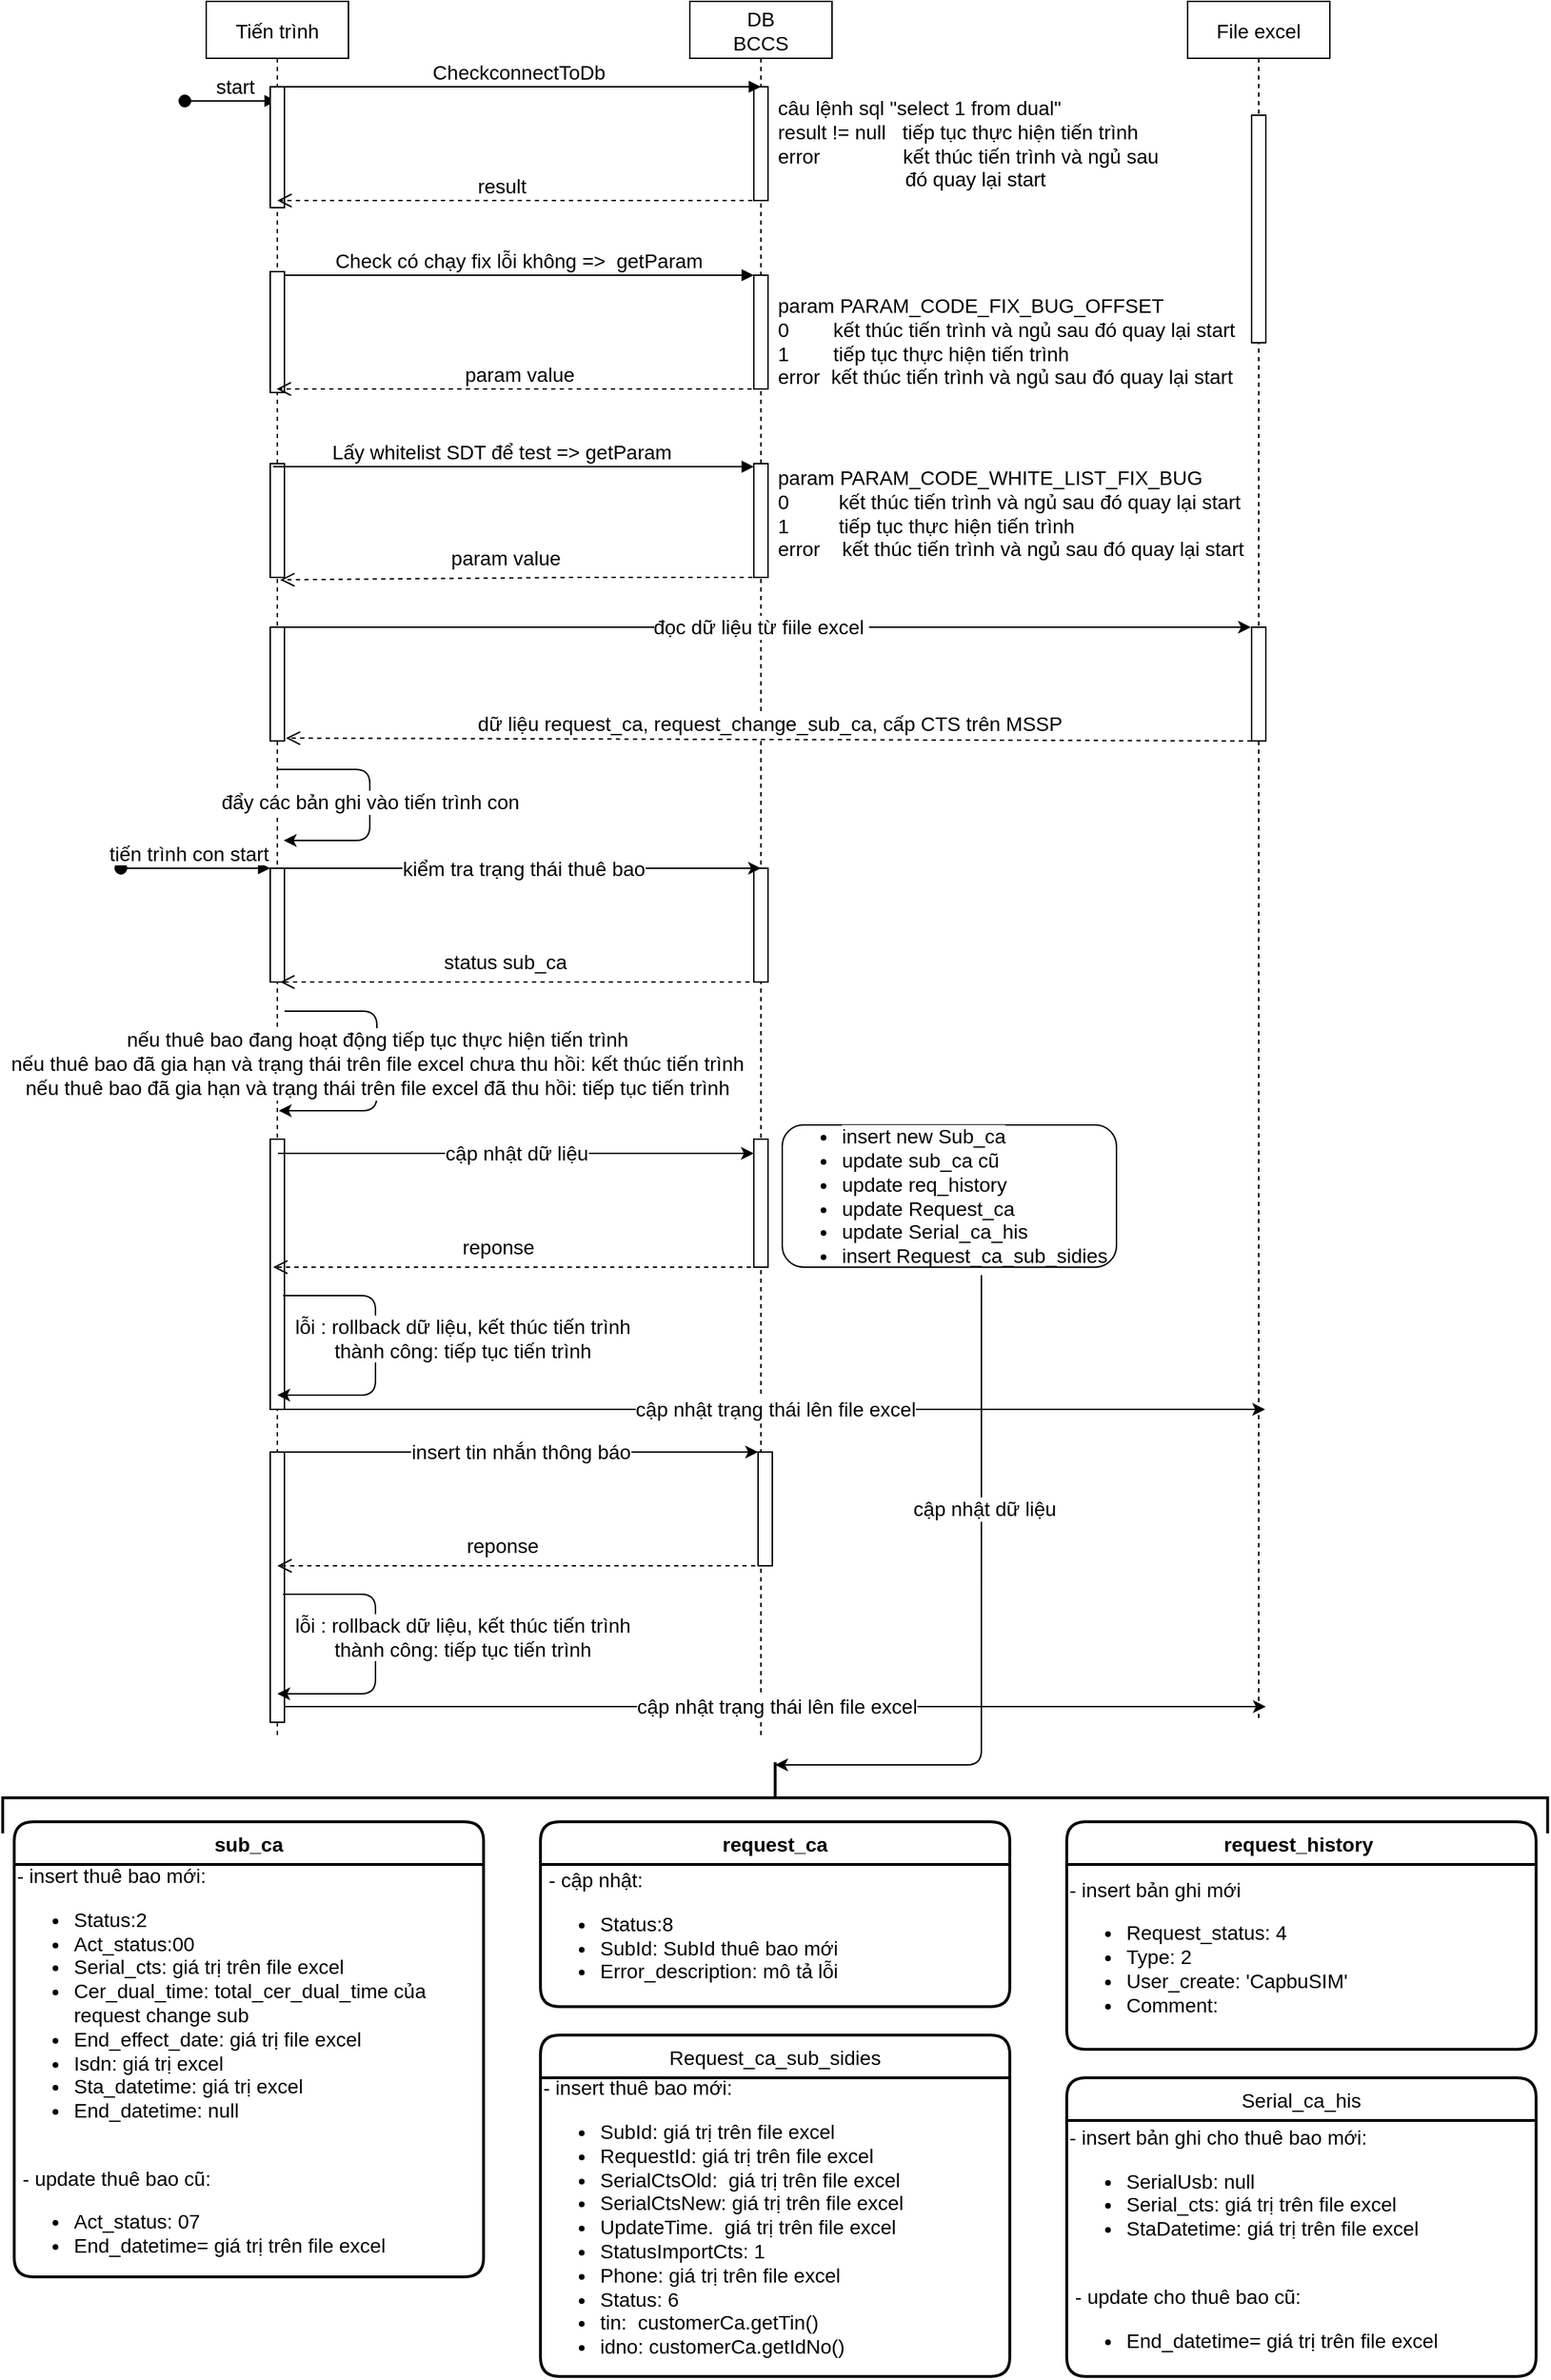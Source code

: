 <mxfile version="13.5.9" type="github">
  <diagram id="kgpKYQtTHZ0yAKxKKP6v" name="Page-1">
    <mxGraphModel dx="2347" dy="836" grid="1" gridSize="10" guides="1" tooltips="1" connect="1" arrows="1" fold="1" page="1" pageScale="1" pageWidth="850" pageHeight="1100" math="0" shadow="0">
      <root>
        <mxCell id="0" />
        <mxCell id="1" parent="0" />
        <mxCell id="3nuBFxr9cyL0pnOWT2aG-1" value="Tiến trình" style="shape=umlLifeline;perimeter=lifelinePerimeter;container=1;collapsible=0;recursiveResize=0;rounded=0;shadow=0;strokeWidth=1;fontSize=14;" parent="1" vertex="1">
          <mxGeometry y="80" width="100" height="1220" as="geometry" />
        </mxCell>
        <mxCell id="3nuBFxr9cyL0pnOWT2aG-2" value="" style="points=[];perimeter=orthogonalPerimeter;rounded=0;shadow=0;strokeWidth=1;fontSize=14;" parent="3nuBFxr9cyL0pnOWT2aG-1" vertex="1">
          <mxGeometry x="45" y="190" width="10" height="85" as="geometry" />
        </mxCell>
        <mxCell id="3nuBFxr9cyL0pnOWT2aG-3" value="start " style="verticalAlign=bottom;startArrow=oval;endArrow=block;startSize=8;shadow=0;strokeWidth=1;fontSize=14;" parent="3nuBFxr9cyL0pnOWT2aG-1" target="3nuBFxr9cyL0pnOWT2aG-1" edge="1">
          <mxGeometry x="0.167" relative="1" as="geometry">
            <mxPoint x="-15" y="70" as="sourcePoint" />
            <mxPoint as="offset" />
          </mxGeometry>
        </mxCell>
        <mxCell id="3nuBFxr9cyL0pnOWT2aG-4" value="" style="points=[];perimeter=orthogonalPerimeter;rounded=0;shadow=0;strokeWidth=1;fontSize=14;" parent="3nuBFxr9cyL0pnOWT2aG-1" vertex="1">
          <mxGeometry x="45" y="440" width="10" height="80" as="geometry" />
        </mxCell>
        <mxCell id="zwl1kb8XWR0ilbOw2src-7" value="" style="points=[];perimeter=orthogonalPerimeter;rounded=0;shadow=0;strokeWidth=1;fontSize=14;" parent="3nuBFxr9cyL0pnOWT2aG-1" vertex="1">
          <mxGeometry x="45" y="325" width="10" height="80" as="geometry" />
        </mxCell>
        <mxCell id="zwl1kb8XWR0ilbOw2src-13" value="" style="points=[];perimeter=orthogonalPerimeter;rounded=0;shadow=0;strokeWidth=1;fontSize=14;" parent="3nuBFxr9cyL0pnOWT2aG-1" vertex="1">
          <mxGeometry x="45" y="60" width="10" height="85" as="geometry" />
        </mxCell>
        <mxCell id="qP7RfjjSuJHUTKs1OxjB-11" value="" style="points=[];perimeter=orthogonalPerimeter;rounded=0;shadow=0;strokeWidth=1;fontSize=14;" parent="3nuBFxr9cyL0pnOWT2aG-1" vertex="1">
          <mxGeometry x="45" y="609.5" width="10" height="80" as="geometry" />
        </mxCell>
        <mxCell id="qP7RfjjSuJHUTKs1OxjB-17" value="" style="points=[];perimeter=orthogonalPerimeter;rounded=0;shadow=0;strokeWidth=1;fontSize=14;" parent="3nuBFxr9cyL0pnOWT2aG-1" vertex="1">
          <mxGeometry x="45" y="800" width="10" height="190" as="geometry" />
        </mxCell>
        <mxCell id="qP7RfjjSuJHUTKs1OxjB-28" value="" style="points=[];perimeter=orthogonalPerimeter;rounded=0;shadow=0;strokeWidth=1;fontSize=14;" parent="3nuBFxr9cyL0pnOWT2aG-1" vertex="1">
          <mxGeometry x="45" y="1020" width="10" height="190" as="geometry" />
        </mxCell>
        <mxCell id="3nuBFxr9cyL0pnOWT2aG-5" value="DB &#xa;BCCS" style="shape=umlLifeline;perimeter=lifelinePerimeter;container=1;collapsible=0;recursiveResize=0;rounded=0;shadow=0;strokeWidth=1;fontSize=14;" parent="1" vertex="1">
          <mxGeometry x="340" y="80" width="100" height="1220" as="geometry" />
        </mxCell>
        <mxCell id="3nuBFxr9cyL0pnOWT2aG-6" value="" style="points=[];perimeter=orthogonalPerimeter;rounded=0;shadow=0;strokeWidth=1;fontSize=14;" parent="3nuBFxr9cyL0pnOWT2aG-5" vertex="1">
          <mxGeometry x="45" y="192.5" width="10" height="80" as="geometry" />
        </mxCell>
        <mxCell id="zwl1kb8XWR0ilbOw2src-9" value="" style="points=[];perimeter=orthogonalPerimeter;rounded=0;shadow=0;strokeWidth=1;fontSize=14;" parent="3nuBFxr9cyL0pnOWT2aG-5" vertex="1">
          <mxGeometry x="45" y="325" width="10" height="80" as="geometry" />
        </mxCell>
        <mxCell id="zwl1kb8XWR0ilbOw2src-14" value="" style="points=[];perimeter=orthogonalPerimeter;rounded=0;shadow=0;strokeWidth=1;fontSize=14;" parent="3nuBFxr9cyL0pnOWT2aG-5" vertex="1">
          <mxGeometry x="45" y="60" width="10" height="80" as="geometry" />
        </mxCell>
        <mxCell id="qP7RfjjSuJHUTKs1OxjB-9" value="" style="points=[];perimeter=orthogonalPerimeter;rounded=0;shadow=0;strokeWidth=1;fontSize=14;" parent="3nuBFxr9cyL0pnOWT2aG-5" vertex="1">
          <mxGeometry x="45" y="609.5" width="10" height="80" as="geometry" />
        </mxCell>
        <mxCell id="qP7RfjjSuJHUTKs1OxjB-18" value="" style="points=[];perimeter=orthogonalPerimeter;rounded=0;shadow=0;strokeWidth=1;fontSize=14;" parent="3nuBFxr9cyL0pnOWT2aG-5" vertex="1">
          <mxGeometry x="45" y="800" width="10" height="90" as="geometry" />
        </mxCell>
        <mxCell id="qP7RfjjSuJHUTKs1OxjB-24" value="" style="points=[];perimeter=orthogonalPerimeter;rounded=0;shadow=0;strokeWidth=1;fontSize=14;" parent="3nuBFxr9cyL0pnOWT2aG-5" vertex="1">
          <mxGeometry x="48" y="1020" width="10" height="80" as="geometry" />
        </mxCell>
        <mxCell id="3nuBFxr9cyL0pnOWT2aG-7" value="param value" style="verticalAlign=bottom;endArrow=open;dashed=1;endSize=8;shadow=0;strokeWidth=1;fontSize=14;" parent="1" edge="1">
          <mxGeometry x="-0.006" relative="1" as="geometry">
            <mxPoint x="49.5" y="352.5" as="targetPoint" />
            <mxPoint x="389.5" y="352.5" as="sourcePoint" />
            <Array as="points">
              <mxPoint x="260" y="352.5" />
            </Array>
            <mxPoint as="offset" />
          </mxGeometry>
        </mxCell>
        <mxCell id="3nuBFxr9cyL0pnOWT2aG-8" value="Check có chạy fix lỗi không =&gt;  getParam" style="verticalAlign=bottom;endArrow=block;entryX=0;entryY=0;shadow=0;strokeWidth=1;fontSize=14;" parent="1" source="3nuBFxr9cyL0pnOWT2aG-2" target="3nuBFxr9cyL0pnOWT2aG-6" edge="1">
          <mxGeometry relative="1" as="geometry">
            <mxPoint x="275" y="282.5" as="sourcePoint" />
            <mxPoint as="offset" />
          </mxGeometry>
        </mxCell>
        <mxCell id="zwl1kb8XWR0ilbOw2src-1" value="File excel" style="shape=umlLifeline;perimeter=lifelinePerimeter;container=1;collapsible=0;recursiveResize=0;rounded=0;shadow=0;strokeWidth=1;fontSize=14;" parent="1" vertex="1">
          <mxGeometry x="690" y="80" width="100" height="1210" as="geometry" />
        </mxCell>
        <mxCell id="zwl1kb8XWR0ilbOw2src-2" value="" style="points=[];perimeter=orthogonalPerimeter;rounded=0;shadow=0;strokeWidth=1;fontSize=14;" parent="zwl1kb8XWR0ilbOw2src-1" vertex="1">
          <mxGeometry x="45" y="80" width="10" height="160" as="geometry" />
        </mxCell>
        <mxCell id="zwl1kb8XWR0ilbOw2src-6" value="&lt;div&gt;param&amp;nbsp;PARAM_CODE_FIX_BUG_OFFSET&amp;nbsp;&amp;nbsp;&lt;/div&gt;0&amp;nbsp; &amp;nbsp; &amp;nbsp; &amp;nbsp; kết thúc tiến trình và ngủ sau đó quay lại start&lt;div style=&quot;font-size: 14px&quot;&gt;1&amp;nbsp; &amp;nbsp; &amp;nbsp; &amp;nbsp; tiếp tục thực hiện tiến trình&lt;/div&gt;error&amp;nbsp; kết thúc tiến trình và ngủ sau đó quay lại start" style="text;html=1;strokeColor=none;fillColor=none;align=left;verticalAlign=middle;whiteSpace=wrap;rounded=0;fontSize=14;" parent="1" vertex="1">
          <mxGeometry x="400" y="287.5" width="330" height="62.5" as="geometry" />
        </mxCell>
        <mxCell id="zwl1kb8XWR0ilbOw2src-8" value="Lấy whitelist SDT để test =&gt; getParam" style="verticalAlign=bottom;endArrow=block;shadow=0;strokeWidth=1;exitX=0.47;exitY=0.312;exitDx=0;exitDy=0;exitPerimeter=0;fontSize=14;" parent="1" target="zwl1kb8XWR0ilbOw2src-9" edge="1">
          <mxGeometry x="-0.048" relative="1" as="geometry">
            <mxPoint x="47" y="407.16" as="sourcePoint" />
            <mxPoint x="380" y="407" as="targetPoint" />
            <mxPoint as="offset" />
          </mxGeometry>
        </mxCell>
        <mxCell id="zwl1kb8XWR0ilbOw2src-11" value="param PARAM_CODE_WHITE_LIST_FIX_BUG&lt;br style=&quot;font-size: 14px;&quot;&gt;0&amp;nbsp; &amp;nbsp; &amp;nbsp; &amp;nbsp; &amp;nbsp;kết thúc tiến trình và ngủ sau đó quay lại start&lt;br style=&quot;font-size: 14px;&quot;&gt;1&amp;nbsp; &amp;nbsp; &amp;nbsp; &amp;nbsp; &amp;nbsp;tiếp tục thực hiện tiến trình&lt;br style=&quot;font-size: 14px;&quot;&gt;error&amp;nbsp; &amp;nbsp; kết thúc tiến trình và ngủ sau đó quay lại start" style="text;whiteSpace=wrap;html=1;fontSize=14;" parent="1" vertex="1">
          <mxGeometry x="400" y="400" width="330" height="85" as="geometry" />
        </mxCell>
        <mxCell id="zwl1kb8XWR0ilbOw2src-12" value="param value" style="verticalAlign=bottom;endArrow=open;dashed=1;endSize=8;shadow=0;strokeWidth=1;entryX=0.52;entryY=0.429;entryDx=0;entryDy=0;entryPerimeter=0;fontSize=14;" parent="1" edge="1">
          <mxGeometry x="0.177" y="-20" relative="1" as="geometry">
            <mxPoint x="52" y="486.72" as="targetPoint" />
            <mxPoint x="390" y="485" as="sourcePoint" />
            <Array as="points">
              <mxPoint x="260.5" y="485" />
            </Array>
            <mxPoint x="20" y="16" as="offset" />
          </mxGeometry>
        </mxCell>
        <mxCell id="zwl1kb8XWR0ilbOw2src-17" value="CheckconnectToDb" style="verticalAlign=bottom;endArrow=block;entryX=0.5;entryY=0;shadow=0;strokeWidth=1;entryDx=0;entryDy=0;entryPerimeter=0;fontSize=14;" parent="1" target="zwl1kb8XWR0ilbOw2src-14" edge="1">
          <mxGeometry relative="1" as="geometry">
            <mxPoint x="50" y="140" as="sourcePoint" />
            <mxPoint x="380" y="140" as="targetPoint" />
            <mxPoint as="offset" />
          </mxGeometry>
        </mxCell>
        <mxCell id="zwl1kb8XWR0ilbOw2src-18" value="result " style="verticalAlign=bottom;endArrow=open;dashed=1;endSize=8;shadow=0;strokeWidth=1;fontSize=14;" parent="1" edge="1">
          <mxGeometry x="0.059" relative="1" as="geometry">
            <mxPoint x="50" y="220" as="targetPoint" />
            <mxPoint x="390" y="220" as="sourcePoint" />
            <Array as="points" />
            <mxPoint as="offset" />
          </mxGeometry>
        </mxCell>
        <mxCell id="zwl1kb8XWR0ilbOw2src-19" value="câu lệnh sql &quot;select 1 from dual&quot;&lt;br style=&quot;font-size: 14px;&quot;&gt;result != null&amp;nbsp; &amp;nbsp;tiếp tục thực hiện tiến trình&lt;br style=&quot;font-size: 14px;&quot;&gt;error&amp;nbsp; &amp;nbsp; &amp;nbsp; &amp;nbsp; &amp;nbsp; &amp;nbsp; &amp;nbsp; &amp;nbsp;kết thúc tiến trình và ngủ sau&amp;nbsp; &amp;nbsp; &amp;nbsp; &amp;nbsp; &amp;nbsp; &amp;nbsp; &amp;nbsp; &amp;nbsp; &amp;nbsp; &amp;nbsp; &amp;nbsp; &amp;nbsp; &amp;nbsp;đó quay lại start" style="text;html=1;strokeColor=none;fillColor=none;align=left;verticalAlign=middle;whiteSpace=wrap;rounded=0;fontSize=14;" parent="1" vertex="1">
          <mxGeometry x="400" y="150" width="280" height="60" as="geometry" />
        </mxCell>
        <mxCell id="zwl1kb8XWR0ilbOw2src-21" value="" style="points=[];perimeter=orthogonalPerimeter;rounded=0;shadow=0;strokeWidth=1;fontSize=14;" parent="1" vertex="1">
          <mxGeometry x="735" y="520" width="10" height="80" as="geometry" />
        </mxCell>
        <mxCell id="qP7RfjjSuJHUTKs1OxjB-2" value="" style="endArrow=classic;html=1;fontSize=14;" parent="1" edge="1">
          <mxGeometry relative="1" as="geometry">
            <mxPoint x="45" y="520" as="sourcePoint" />
            <mxPoint x="734.5" y="520" as="targetPoint" />
          </mxGeometry>
        </mxCell>
        <mxCell id="qP7RfjjSuJHUTKs1OxjB-3" value="đọc dữ liệu từ fiile excel&amp;nbsp;" style="edgeLabel;resizable=0;html=1;align=center;verticalAlign=middle;fontSize=14;" parent="qP7RfjjSuJHUTKs1OxjB-2" connectable="0" vertex="1">
          <mxGeometry relative="1" as="geometry" />
        </mxCell>
        <mxCell id="qP7RfjjSuJHUTKs1OxjB-5" value="dữ liệu request_ca, request_change_sub_ca, cấp CTS trên MSSP&lt;br style=&quot;font-size: 14px;&quot;&gt;" style="html=1;verticalAlign=bottom;endArrow=open;dashed=1;endSize=8;exitX=0;exitY=1;exitDx=0;exitDy=0;exitPerimeter=0;entryX=1.1;entryY=0.975;entryDx=0;entryDy=0;entryPerimeter=0;fontSize=14;" parent="1" source="zwl1kb8XWR0ilbOw2src-21" target="3nuBFxr9cyL0pnOWT2aG-4" edge="1">
          <mxGeometry relative="1" as="geometry">
            <mxPoint x="420" y="610" as="sourcePoint" />
            <mxPoint x="340" y="610" as="targetPoint" />
            <Array as="points" />
          </mxGeometry>
        </mxCell>
        <mxCell id="qP7RfjjSuJHUTKs1OxjB-6" value="" style="endArrow=classic;html=1;fontSize=14;" parent="1" edge="1">
          <mxGeometry relative="1" as="geometry">
            <mxPoint x="55.5" y="689.5" as="sourcePoint" />
            <mxPoint x="390" y="689.5" as="targetPoint" />
          </mxGeometry>
        </mxCell>
        <mxCell id="qP7RfjjSuJHUTKs1OxjB-7" value="kiểm tra trạng thái thuê bao" style="edgeLabel;resizable=0;html=1;align=center;verticalAlign=middle;fontSize=14;" parent="qP7RfjjSuJHUTKs1OxjB-6" connectable="0" vertex="1">
          <mxGeometry relative="1" as="geometry" />
        </mxCell>
        <mxCell id="qP7RfjjSuJHUTKs1OxjB-8" value="status sub_ca" style="verticalAlign=bottom;endArrow=open;dashed=1;endSize=8;shadow=0;strokeWidth=1;fontSize=14;" parent="1" edge="1">
          <mxGeometry x="0.177" y="-20" relative="1" as="geometry">
            <mxPoint x="52" y="769.5" as="targetPoint" />
            <mxPoint x="388" y="769.5" as="sourcePoint" />
            <Array as="points" />
            <mxPoint x="20" y="16" as="offset" />
          </mxGeometry>
        </mxCell>
        <mxCell id="qP7RfjjSuJHUTKs1OxjB-12" value="" style="endArrow=classic;html=1;fontSize=14;" parent="1" edge="1">
          <mxGeometry relative="1" as="geometry">
            <mxPoint x="50" y="620" as="sourcePoint" />
            <mxPoint x="54.5" y="670" as="targetPoint" />
            <Array as="points">
              <mxPoint x="115" y="620" />
              <mxPoint x="115" y="670" />
            </Array>
          </mxGeometry>
        </mxCell>
        <mxCell id="qP7RfjjSuJHUTKs1OxjB-13" value="đẩy các bản ghi vào tiến trình con&lt;br style=&quot;font-size: 14px;&quot;&gt;" style="edgeLabel;resizable=0;html=1;align=center;verticalAlign=middle;fontSize=14;" parent="qP7RfjjSuJHUTKs1OxjB-12" connectable="0" vertex="1">
          <mxGeometry relative="1" as="geometry" />
        </mxCell>
        <mxCell id="qP7RfjjSuJHUTKs1OxjB-14" value="tiến trình con start " style="verticalAlign=bottom;startArrow=oval;endArrow=block;startSize=8;shadow=0;strokeWidth=1;fontSize=14;" parent="1" edge="1">
          <mxGeometry x="-0.048" relative="1" as="geometry">
            <mxPoint x="-60" y="689.5" as="sourcePoint" />
            <mxPoint as="offset" />
            <mxPoint x="45" y="689.5" as="targetPoint" />
          </mxGeometry>
        </mxCell>
        <mxCell id="qP7RfjjSuJHUTKs1OxjB-15" value="" style="endArrow=classic;html=1;fontSize=14;" parent="1" edge="1">
          <mxGeometry relative="1" as="geometry">
            <mxPoint x="55" y="790" as="sourcePoint" />
            <mxPoint x="51" y="860" as="targetPoint" />
            <Array as="points">
              <mxPoint x="120" y="790" />
              <mxPoint x="120" y="860" />
              <mxPoint x="90" y="860" />
            </Array>
          </mxGeometry>
        </mxCell>
        <mxCell id="qP7RfjjSuJHUTKs1OxjB-16" value="nếu thuê bao đang hoạt động tiếp tục thực hiện tiến trình&lt;br style=&quot;font-size: 14px;&quot;&gt;nếu thuê bao đã gia hạn và trạng thái trên file excel chưa thu hồi: kết thúc tiến trình&lt;br style=&quot;font-size: 14px;&quot;&gt;nếu thuê bao đã gia hạn và trạng thái trên file excel đã thu hồi: tiếp&amp;nbsp;tục tiến trình" style="edgeLabel;resizable=0;html=1;align=center;verticalAlign=middle;fontSize=14;" parent="qP7RfjjSuJHUTKs1OxjB-15" connectable="0" vertex="1">
          <mxGeometry relative="1" as="geometry" />
        </mxCell>
        <mxCell id="qP7RfjjSuJHUTKs1OxjB-19" value="" style="endArrow=classic;html=1;fontSize=14;" parent="1" edge="1">
          <mxGeometry relative="1" as="geometry">
            <mxPoint x="50.5" y="890" as="sourcePoint" />
            <mxPoint x="385" y="890" as="targetPoint" />
          </mxGeometry>
        </mxCell>
        <mxCell id="qP7RfjjSuJHUTKs1OxjB-20" value="cập nhật dữ liệu" style="edgeLabel;resizable=0;html=1;align=center;verticalAlign=middle;fontSize=14;" parent="qP7RfjjSuJHUTKs1OxjB-19" connectable="0" vertex="1">
          <mxGeometry relative="1" as="geometry" />
        </mxCell>
        <mxCell id="qP7RfjjSuJHUTKs1OxjB-21" value="reponse" style="verticalAlign=bottom;endArrow=open;dashed=1;endSize=8;shadow=0;strokeWidth=1;fontSize=14;" parent="1" edge="1">
          <mxGeometry x="0.177" y="-20" relative="1" as="geometry">
            <mxPoint x="47" y="970" as="targetPoint" />
            <mxPoint x="383" y="970" as="sourcePoint" />
            <Array as="points" />
            <mxPoint x="20" y="16" as="offset" />
          </mxGeometry>
        </mxCell>
        <mxCell id="qP7RfjjSuJHUTKs1OxjB-22" value="" style="endArrow=classic;html=1;fontSize=14;" parent="1" edge="1">
          <mxGeometry relative="1" as="geometry">
            <mxPoint x="55" y="1070" as="sourcePoint" />
            <mxPoint x="744.5" y="1070" as="targetPoint" />
            <Array as="points">
              <mxPoint x="115" y="1070" />
            </Array>
          </mxGeometry>
        </mxCell>
        <mxCell id="qP7RfjjSuJHUTKs1OxjB-23" value="cập nhật trạng thái lên file excel" style="edgeLabel;resizable=0;html=1;align=center;verticalAlign=middle;fontSize=14;" parent="qP7RfjjSuJHUTKs1OxjB-22" connectable="0" vertex="1">
          <mxGeometry relative="1" as="geometry" />
        </mxCell>
        <mxCell id="qP7RfjjSuJHUTKs1OxjB-25" value="" style="endArrow=classic;html=1;fontSize=14;" parent="1" edge="1">
          <mxGeometry relative="1" as="geometry">
            <mxPoint x="53.5" y="1100" as="sourcePoint" />
            <mxPoint x="388" y="1100" as="targetPoint" />
          </mxGeometry>
        </mxCell>
        <mxCell id="qP7RfjjSuJHUTKs1OxjB-26" value="insert tin nhắn thông báo" style="edgeLabel;resizable=0;html=1;align=center;verticalAlign=middle;fontSize=14;" parent="qP7RfjjSuJHUTKs1OxjB-25" connectable="0" vertex="1">
          <mxGeometry relative="1" as="geometry" />
        </mxCell>
        <mxCell id="qP7RfjjSuJHUTKs1OxjB-27" value="reponse" style="verticalAlign=bottom;endArrow=open;dashed=1;endSize=8;shadow=0;strokeWidth=1;fontSize=14;" parent="1" edge="1">
          <mxGeometry x="0.177" y="-20" relative="1" as="geometry">
            <mxPoint x="50" y="1180" as="targetPoint" />
            <mxPoint x="386" y="1180" as="sourcePoint" />
            <Array as="points" />
            <mxPoint x="20" y="16" as="offset" />
          </mxGeometry>
        </mxCell>
        <mxCell id="qP7RfjjSuJHUTKs1OxjB-29" value="" style="endArrow=classic;html=1;fontSize=14;" parent="1" edge="1">
          <mxGeometry relative="1" as="geometry">
            <mxPoint x="55.5" y="1279" as="sourcePoint" />
            <mxPoint x="745" y="1279" as="targetPoint" />
            <Array as="points">
              <mxPoint x="115.5" y="1279" />
            </Array>
          </mxGeometry>
        </mxCell>
        <mxCell id="qP7RfjjSuJHUTKs1OxjB-30" value="cập nhật trạng thái lên file excel" style="edgeLabel;resizable=0;html=1;align=center;verticalAlign=middle;fontSize=14;" parent="qP7RfjjSuJHUTKs1OxjB-29" connectable="0" vertex="1">
          <mxGeometry relative="1" as="geometry" />
        </mxCell>
        <mxCell id="qP7RfjjSuJHUTKs1OxjB-32" value="" style="endArrow=classic;html=1;fontSize=14;" parent="1" edge="1">
          <mxGeometry relative="1" as="geometry">
            <mxPoint x="54" y="990" as="sourcePoint" />
            <mxPoint x="50" y="1060" as="targetPoint" />
            <Array as="points">
              <mxPoint x="119" y="990" />
              <mxPoint x="119" y="1060" />
              <mxPoint x="89" y="1060" />
            </Array>
          </mxGeometry>
        </mxCell>
        <mxCell id="qP7RfjjSuJHUTKs1OxjB-33" value="lỗi : rollback dữ liệu, kết thúc tiến trình&lt;br style=&quot;font-size: 14px;&quot;&gt;thành công: tiếp tục tiến trình" style="edgeLabel;resizable=0;html=1;align=center;verticalAlign=middle;fontSize=14;" parent="qP7RfjjSuJHUTKs1OxjB-32" connectable="0" vertex="1">
          <mxGeometry relative="1" as="geometry">
            <mxPoint x="61" y="-7" as="offset" />
          </mxGeometry>
        </mxCell>
        <mxCell id="qP7RfjjSuJHUTKs1OxjB-34" value="" style="endArrow=classic;html=1;fontSize=14;" parent="1" edge="1">
          <mxGeometry relative="1" as="geometry">
            <mxPoint x="54" y="1200" as="sourcePoint" />
            <mxPoint x="50" y="1270" as="targetPoint" />
            <Array as="points">
              <mxPoint x="119" y="1200" />
              <mxPoint x="119" y="1270" />
              <mxPoint x="89" y="1270" />
            </Array>
          </mxGeometry>
        </mxCell>
        <mxCell id="qP7RfjjSuJHUTKs1OxjB-35" value="lỗi : rollback dữ liệu, kết thúc tiến trình&lt;br style=&quot;font-size: 14px;&quot;&gt;thành công: tiếp tục tiến trình" style="edgeLabel;resizable=0;html=1;align=center;verticalAlign=middle;fontSize=14;" parent="qP7RfjjSuJHUTKs1OxjB-34" connectable="0" vertex="1">
          <mxGeometry relative="1" as="geometry">
            <mxPoint x="61" y="-7" as="offset" />
          </mxGeometry>
        </mxCell>
        <mxCell id="qP7RfjjSuJHUTKs1OxjB-58" value="" style="endArrow=classic;html=1;exitX=0.596;exitY=1.056;exitDx=0;exitDy=0;exitPerimeter=0;fontSize=14;" parent="1" edge="1" source="qP7RfjjSuJHUTKs1OxjB-60">
          <mxGeometry relative="1" as="geometry">
            <mxPoint x="545" y="1020" as="sourcePoint" />
            <mxPoint x="400" y="1320" as="targetPoint" />
            <Array as="points">
              <mxPoint x="545" y="1320" />
            </Array>
          </mxGeometry>
        </mxCell>
        <mxCell id="qP7RfjjSuJHUTKs1OxjB-59" value="cập nhật dữ liệu" style="edgeLabel;resizable=0;html=1;align=center;verticalAlign=middle;fontSize=14;" parent="qP7RfjjSuJHUTKs1OxjB-58" connectable="0" vertex="1">
          <mxGeometry relative="1" as="geometry">
            <mxPoint x="1.84" y="-80.6" as="offset" />
          </mxGeometry>
        </mxCell>
        <mxCell id="qP7RfjjSuJHUTKs1OxjB-60" value="&lt;ul style=&quot;font-size: 14px;&quot;&gt;&lt;li style=&quot;font-size: 14px;&quot;&gt;&lt;span style=&quot;font-size: 14px; background-color: rgb(255, 255, 255);&quot;&gt;insert new Sub_ca&lt;/span&gt;&lt;/li&gt;&lt;li style=&quot;font-size: 14px;&quot;&gt;update sub_ca cũ&lt;/li&gt;&lt;li style=&quot;font-size: 14px;&quot;&gt;update req_history&lt;/li&gt;&lt;li style=&quot;font-size: 14px;&quot;&gt;update&amp;nbsp;Request_ca&lt;br style=&quot;font-size: 14px;&quot;&gt;&lt;/li&gt;&lt;li style=&quot;font-size: 14px;&quot;&gt;update&amp;nbsp;Serial_ca_his&lt;br style=&quot;font-size: 14px;&quot;&gt;&lt;/li&gt;&lt;li style=&quot;font-size: 14px;&quot;&gt;insert Request_ca_sub_sidies&lt;/li&gt;&lt;/ul&gt;" style="rounded=1;whiteSpace=wrap;html=1;align=left;fontSize=14;" parent="1" vertex="1">
          <mxGeometry x="405" y="870" width="235" height="100" as="geometry" />
        </mxCell>
        <mxCell id="cTrpMsffe2Rf8CX8WzKy-1" value="" style="strokeWidth=2;html=1;shape=mxgraph.flowchart.annotation_2;align=left;labelPosition=right;pointerEvents=1;rotation=90;fontSize=14;" vertex="1" parent="1">
          <mxGeometry x="375" y="800" width="50" height="1086.25" as="geometry" />
        </mxCell>
        <mxCell id="qP7RfjjSuJHUTKs1OxjB-36" value="sub_ca" style="swimlane;childLayout=stackLayout;horizontal=1;startSize=30;horizontalStack=0;rounded=1;fontSize=14;fontStyle=1;strokeWidth=2;resizeParent=0;resizeLast=1;shadow=0;dashed=0;align=center;fontFamily=Helvetica;" parent="1" vertex="1">
          <mxGeometry x="-135" y="1360" width="330" height="320" as="geometry" />
        </mxCell>
        <mxCell id="qP7RfjjSuJHUTKs1OxjB-46" value="&lt;span style=&quot;font-size: 14px;&quot;&gt;-&amp;nbsp;insert thuê bao mới:&lt;/span&gt;&lt;span style=&quot;font-size: 14px;&quot;&gt;&amp;nbsp; &amp;nbsp;&amp;nbsp;&lt;/span&gt;&lt;span style=&quot;font-size: 14px;&quot;&gt;&lt;br style=&quot;font-size: 14px;&quot;&gt;&lt;/span&gt;&lt;ul style=&quot;font-size: 14px;&quot;&gt;&lt;li style=&quot;font-size: 14px;&quot;&gt;&lt;span style=&quot;font-size: 14px;&quot;&gt;Status:2&lt;/span&gt;&lt;/li&gt;&lt;li style=&quot;font-size: 14px;&quot;&gt;&lt;span style=&quot;font-size: 14px;&quot;&gt;Act_status:00&lt;/span&gt;&lt;/li&gt;&lt;li style=&quot;font-size: 14px;&quot;&gt;&lt;span style=&quot;font-size: 14px;&quot;&gt;Serial_cts: giá trị trên file excel&lt;/span&gt;&lt;/li&gt;&lt;li style=&quot;font-size: 14px;&quot;&gt;&lt;span style=&quot;font-size: 14px;&quot;&gt;Cer_dual_time:&amp;nbsp;&lt;/span&gt;total_cer_dual_time của request change sub&lt;/li&gt;&lt;li style=&quot;font-size: 14px;&quot;&gt;End_effect_date: giá trị file excel&lt;br style=&quot;font-size: 14px;&quot;&gt;&lt;/li&gt;&lt;li style=&quot;font-size: 14px;&quot;&gt;Isdn: giá trị excel&amp;nbsp;&lt;/li&gt;&lt;li style=&quot;font-size: 14px;&quot;&gt;Sta_datetime: giá trị excel&lt;/li&gt;&lt;li style=&quot;font-size: 14px;&quot;&gt;End_datetime: null&lt;/li&gt;&lt;/ul&gt;&lt;br style=&quot;padding: 0px; margin: 0px; font-size: 14px;&quot;&gt;&lt;span style=&quot;font-size: 14px;&quot;&gt;&amp;nbsp;- update thuê bao cũ:&lt;/span&gt;&lt;br style=&quot;padding: 0px; margin: 0px; font-size: 14px;&quot;&gt;&lt;ul style=&quot;font-size: 14px;&quot;&gt;&lt;li style=&quot;font-size: 14px;&quot;&gt;&lt;span style=&quot;font-size: 14px;&quot;&gt;Act_status: 07&lt;/span&gt;&lt;/li&gt;&lt;li style=&quot;font-size: 14px;&quot;&gt;&lt;span style=&quot;font-size: 14px;&quot;&gt;End_datetime= giá trị trên file excel&lt;/span&gt;&lt;/li&gt;&lt;/ul&gt;" style="text;html=1;strokeColor=none;fillColor=none;align=left;verticalAlign=middle;whiteSpace=wrap;rounded=0;fontFamily=Helvetica;fontSize=14;" parent="qP7RfjjSuJHUTKs1OxjB-36" vertex="1">
          <mxGeometry y="30" width="330" height="290" as="geometry" />
        </mxCell>
        <mxCell id="qP7RfjjSuJHUTKs1OxjB-43" value="request_ca" style="swimlane;childLayout=stackLayout;horizontal=1;startSize=30;horizontalStack=0;rounded=1;fontSize=14;fontStyle=1;strokeWidth=2;resizeParent=0;resizeLast=1;shadow=0;dashed=0;align=center;fontFamily=Helvetica;" parent="1" vertex="1">
          <mxGeometry x="235" y="1360" width="330" height="130" as="geometry" />
        </mxCell>
        <mxCell id="qP7RfjjSuJHUTKs1OxjB-45" value="&lt;span style=&quot;font-size: 14px;&quot;&gt;&amp;nbsp;- cập nhật:&lt;/span&gt;&lt;br style=&quot;font-size: 14px;&quot;&gt;&lt;ul style=&quot;font-size: 14px;&quot;&gt;&lt;li style=&quot;font-size: 14px;&quot;&gt;&lt;span style=&quot;font-size: 14px;&quot;&gt;Status:8&lt;/span&gt;&lt;/li&gt;&lt;li style=&quot;font-size: 14px;&quot;&gt;&lt;span style=&quot;font-size: 14px;&quot;&gt;SubId: SubId thuê bao mới&lt;/span&gt;&lt;/li&gt;&lt;li style=&quot;font-size: 14px;&quot;&gt;&lt;span style=&quot;font-size: 14px;&quot;&gt;Error_description: mô tả lỗi&lt;/span&gt;&lt;/li&gt;&lt;/ul&gt;" style="text;html=1;align=left;verticalAlign=middle;resizable=0;points=[];autosize=1;fontFamily=Helvetica;fontSize=14;" parent="qP7RfjjSuJHUTKs1OxjB-43" vertex="1">
          <mxGeometry y="30" width="330" height="100" as="geometry" />
        </mxCell>
        <mxCell id="qP7RfjjSuJHUTKs1OxjB-54" value="Request_ca_sub_sidies" style="swimlane;childLayout=stackLayout;horizontal=1;startSize=30;horizontalStack=0;rounded=1;fontSize=14;fontStyle=0;strokeWidth=2;resizeParent=0;resizeLast=1;shadow=0;dashed=0;align=center;fontFamily=Helvetica;" parent="1" vertex="1">
          <mxGeometry x="235" y="1510" width="330" height="240" as="geometry" />
        </mxCell>
        <mxCell id="qP7RfjjSuJHUTKs1OxjB-56" value="&lt;span style=&quot;font-size: 14px;&quot;&gt;-&amp;nbsp;insert thuê bao mới:&lt;/span&gt;&lt;span style=&quot;font-size: 14px;&quot;&gt;&amp;nbsp; &amp;nbsp;&amp;nbsp;&lt;/span&gt;&lt;span style=&quot;font-size: 14px;&quot;&gt;&lt;br style=&quot;font-size: 14px;&quot;&gt;&lt;/span&gt;&lt;ul style=&quot;font-size: 14px;&quot;&gt;&lt;li style=&quot;font-size: 14px;&quot;&gt;SubId: giá trị trên file excel&lt;/li&gt;&lt;li style=&quot;font-size: 14px;&quot;&gt;RequestId: giá trị trên file excel&lt;/li&gt;&lt;li style=&quot;font-size: 14px;&quot;&gt;SerialCtsOld:&amp;nbsp; giá trị trên file excel&lt;/li&gt;&lt;li style=&quot;font-size: 14px;&quot;&gt;SerialCtsNew: giá trị trên file excel&lt;/li&gt;&lt;li style=&quot;font-size: 14px;&quot;&gt;UpdateTime.&amp;nbsp; giá trị trên file excel&lt;/li&gt;&lt;li style=&quot;font-size: 14px;&quot;&gt;StatusImportCts: 1&lt;br style=&quot;font-size: 14px;&quot;&gt;&lt;/li&gt;&lt;li style=&quot;font-size: 14px;&quot;&gt;Phone: giá trị trên file excel&lt;br style=&quot;font-size: 14px;&quot;&gt;&lt;/li&gt;&lt;li style=&quot;font-size: 14px;&quot;&gt;Status: 6&lt;br style=&quot;font-size: 14px;&quot;&gt;&lt;/li&gt;&lt;li style=&quot;font-size: 14px;&quot;&gt;tin:&amp;nbsp;&amp;nbsp;customerCa.getTin()&lt;/li&gt;&lt;li style=&quot;font-size: 14px;&quot;&gt;idno:&amp;nbsp;customerCa.getIdNo()&lt;/li&gt;&lt;/ul&gt;" style="text;html=1;align=left;verticalAlign=middle;resizable=0;points=[];autosize=1;fontFamily=Helvetica;fontSize=14;" parent="qP7RfjjSuJHUTKs1OxjB-54" vertex="1">
          <mxGeometry y="30" width="330" height="210" as="geometry" />
        </mxCell>
        <mxCell id="qP7RfjjSuJHUTKs1OxjB-47" value="request_history " style="swimlane;childLayout=stackLayout;horizontal=1;startSize=30;horizontalStack=0;rounded=1;fontSize=14;fontStyle=1;strokeWidth=2;resizeParent=0;resizeLast=1;shadow=0;dashed=0;align=center;fontFamily=Helvetica;" parent="1" vertex="1">
          <mxGeometry x="605" y="1360" width="330" height="160" as="geometry" />
        </mxCell>
        <mxCell id="qP7RfjjSuJHUTKs1OxjB-50" value="&lt;div style=&quot;font-size: 14px;&quot;&gt;&lt;font style=&quot;font-size: 14px;&quot;&gt;&lt;span style=&quot;font-size: 14px;&quot;&gt;- insert bản ghi mới&lt;/span&gt;&lt;/font&gt;&lt;/div&gt;&lt;ul style=&quot;font-size: 14px;&quot;&gt;&lt;li style=&quot;font-size: 14px;&quot;&gt;&lt;span style=&quot;font-size: 14px; text-indent: -0.25in;&quot;&gt;Request_status: 4&lt;/span&gt;&lt;/li&gt;&lt;li style=&quot;font-size: 14px;&quot;&gt;&lt;span style=&quot;font-size: 14px; text-indent: -0.25in;&quot;&gt;Type: 2&lt;/span&gt;&lt;/li&gt;&lt;li style=&quot;font-size: 14px;&quot;&gt;&lt;span style=&quot;font-size: 14px; text-indent: -0.25in;&quot;&gt;User_create: &#39;CapbuSIM&#39;&lt;/span&gt;&lt;/li&gt;&lt;li style=&quot;font-size: 14px;&quot;&gt;&lt;span style=&quot;font-size: 14px; text-indent: -0.25in;&quot;&gt;Comment:&amp;nbsp;&lt;/span&gt;&lt;/li&gt;&lt;/ul&gt;" style="text;html=1;align=left;verticalAlign=middle;resizable=0;points=[];autosize=1;fontFamily=Helvetica;fontSize=14;" parent="qP7RfjjSuJHUTKs1OxjB-47" vertex="1">
          <mxGeometry y="30" width="330" height="130" as="geometry" />
        </mxCell>
        <mxCell id="qP7RfjjSuJHUTKs1OxjB-51" value="Serial_ca_his" style="swimlane;childLayout=stackLayout;horizontal=1;startSize=30;horizontalStack=0;rounded=1;fontSize=14;fontStyle=0;strokeWidth=2;resizeParent=0;resizeLast=1;shadow=0;dashed=0;align=center;fontFamily=Helvetica;" parent="1" vertex="1">
          <mxGeometry x="605" y="1540" width="330" height="210" as="geometry" />
        </mxCell>
        <mxCell id="qP7RfjjSuJHUTKs1OxjB-53" value="&lt;span style=&quot;font-size: 14px;&quot;&gt;-&amp;nbsp;insert bản ghi cho thuê bao mới:&lt;/span&gt;&lt;span style=&quot;font-size: 14px;&quot;&gt;&amp;nbsp; &amp;nbsp;&amp;nbsp;&lt;br style=&quot;font-size: 14px;&quot;&gt;&lt;/span&gt;&lt;ul style=&quot;font-size: 14px;&quot;&gt;&lt;li style=&quot;font-size: 14px;&quot;&gt;SerialUsb: null&lt;/li&gt;&lt;li style=&quot;font-size: 14px;&quot;&gt;Serial_cts: giá trị trên file excel&lt;/li&gt;&lt;li style=&quot;font-size: 14px;&quot;&gt;&lt;span style=&quot;font-size: 14px;&quot;&gt;StaDatetime:&amp;nbsp;&lt;/span&gt;giá trị trên file excel&lt;br style=&quot;font-size: 14px;&quot;&gt;&lt;/li&gt;&lt;/ul&gt;&lt;br style=&quot;padding: 0px; margin: 0px; font-size: 14px;&quot;&gt;&lt;span style=&quot;font-size: 14px;&quot;&gt;&amp;nbsp;- update cho thuê bao cũ:&lt;br style=&quot;font-size: 14px;&quot;&gt;&lt;/span&gt;&lt;ul style=&quot;font-size: 14px;&quot;&gt;&lt;li style=&quot;font-size: 14px;&quot;&gt;End_datetime= giá trị trên file excel&lt;/li&gt;&lt;/ul&gt;" style="text;html=1;align=left;verticalAlign=middle;resizable=0;points=[];autosize=1;fontFamily=Helvetica;fontSize=14;" parent="qP7RfjjSuJHUTKs1OxjB-51" vertex="1">
          <mxGeometry y="30" width="330" height="180" as="geometry" />
        </mxCell>
      </root>
    </mxGraphModel>
  </diagram>
</mxfile>
